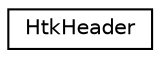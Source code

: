 digraph "Graphical Class Hierarchy"
{
  edge [fontname="Helvetica",fontsize="10",labelfontname="Helvetica",labelfontsize="10"];
  node [fontname="Helvetica",fontsize="10",shape=record];
  rankdir="LR";
  Node0 [label="HtkHeader",height=0.2,width=0.4,color="black", fillcolor="white", style="filled",URL="$structkaldi_1_1HtkHeader.html",tooltip="A structure containing the HTK header. "];
}

